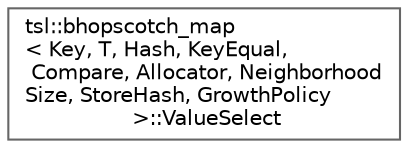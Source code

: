 digraph "Graphical Class Hierarchy"
{
 // INTERACTIVE_SVG=YES
 // LATEX_PDF_SIZE
  bgcolor="transparent";
  edge [fontname=Helvetica,fontsize=10,labelfontname=Helvetica,labelfontsize=10];
  node [fontname=Helvetica,fontsize=10,shape=box,height=0.2,width=0.4];
  rankdir="LR";
  Node0 [id="Node000000",label="tsl::bhopscotch_map\l\< Key, T, Hash, KeyEqual,\l Compare, Allocator, Neighborhood\lSize, StoreHash, GrowthPolicy\l \>::ValueSelect",height=0.2,width=0.4,color="grey40", fillcolor="white", style="filled",URL="$classtsl_1_1bhopscotch__map_1_1ValueSelect.html",tooltip=" "];
}
